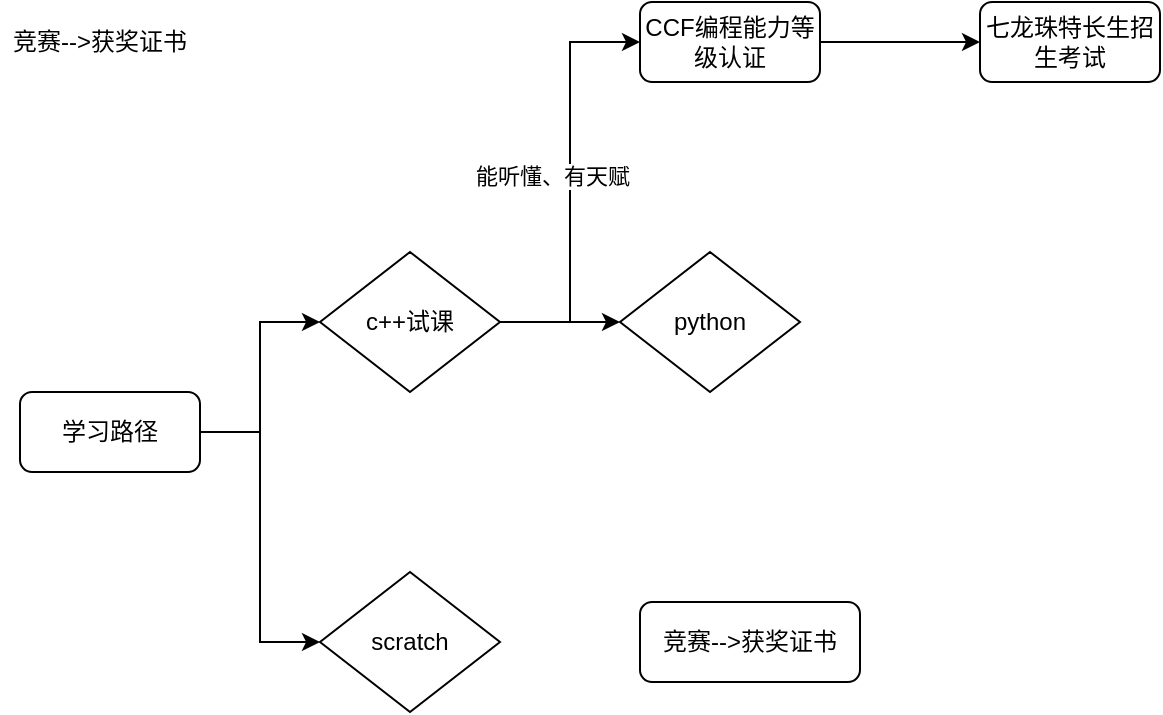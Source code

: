 <mxfile version="26.2.14">
  <diagram name="Page-1" id="52a04d89-c75d-2922-d76d-85b35f80e030">
    <mxGraphModel dx="1170" dy="669" grid="1" gridSize="10" guides="1" tooltips="1" connect="1" arrows="1" fold="1" page="1" pageScale="1" pageWidth="1100" pageHeight="850" background="none" math="0" shadow="0">
      <root>
        <mxCell id="0" />
        <mxCell id="1" parent="0" />
        <mxCell id="OdnS9hcuA0Ocz9xrUDnw-12" style="edgeStyle=orthogonalEdgeStyle;rounded=0;orthogonalLoop=1;jettySize=auto;html=1;entryX=0;entryY=0.5;entryDx=0;entryDy=0;" edge="1" parent="1" source="OdnS9hcuA0Ocz9xrUDnw-1" target="OdnS9hcuA0Ocz9xrUDnw-11">
          <mxGeometry relative="1" as="geometry" />
        </mxCell>
        <mxCell id="OdnS9hcuA0Ocz9xrUDnw-29" style="edgeStyle=orthogonalEdgeStyle;rounded=0;orthogonalLoop=1;jettySize=auto;html=1;entryX=0;entryY=0.5;entryDx=0;entryDy=0;" edge="1" parent="1" source="OdnS9hcuA0Ocz9xrUDnw-1" target="OdnS9hcuA0Ocz9xrUDnw-26">
          <mxGeometry relative="1" as="geometry" />
        </mxCell>
        <mxCell id="OdnS9hcuA0Ocz9xrUDnw-1" value="学习路径" style="rounded=1;whiteSpace=wrap;html=1;" vertex="1" parent="1">
          <mxGeometry x="80" y="230" width="90" height="40" as="geometry" />
        </mxCell>
        <mxCell id="OdnS9hcuA0Ocz9xrUDnw-9" value="竞赛--&amp;gt;获奖证书" style="text;html=1;align=center;verticalAlign=middle;whiteSpace=wrap;rounded=0;" vertex="1" parent="1">
          <mxGeometry x="70" y="40" width="100" height="30" as="geometry" />
        </mxCell>
        <mxCell id="OdnS9hcuA0Ocz9xrUDnw-30" style="edgeStyle=orthogonalEdgeStyle;rounded=0;orthogonalLoop=1;jettySize=auto;html=1;" edge="1" parent="1" source="OdnS9hcuA0Ocz9xrUDnw-11" target="OdnS9hcuA0Ocz9xrUDnw-23">
          <mxGeometry relative="1" as="geometry" />
        </mxCell>
        <mxCell id="OdnS9hcuA0Ocz9xrUDnw-31" style="edgeStyle=orthogonalEdgeStyle;rounded=0;orthogonalLoop=1;jettySize=auto;html=1;entryX=0;entryY=0.5;entryDx=0;entryDy=0;" edge="1" parent="1" source="OdnS9hcuA0Ocz9xrUDnw-11" target="OdnS9hcuA0Ocz9xrUDnw-21">
          <mxGeometry relative="1" as="geometry" />
        </mxCell>
        <mxCell id="OdnS9hcuA0Ocz9xrUDnw-32" value="能听懂、有天赋" style="edgeLabel;html=1;align=center;verticalAlign=middle;resizable=0;points=[];" vertex="1" connectable="0" parent="OdnS9hcuA0Ocz9xrUDnw-31">
          <mxGeometry x="0.034" y="9" relative="1" as="geometry">
            <mxPoint as="offset" />
          </mxGeometry>
        </mxCell>
        <mxCell id="OdnS9hcuA0Ocz9xrUDnw-11" value="c++试课" style="rhombus;whiteSpace=wrap;html=1;" vertex="1" parent="1">
          <mxGeometry x="230" y="160" width="90" height="70" as="geometry" />
        </mxCell>
        <mxCell id="OdnS9hcuA0Ocz9xrUDnw-15" value="竞赛--&amp;gt;获奖证书" style="rounded=1;whiteSpace=wrap;html=1;" vertex="1" parent="1">
          <mxGeometry x="390" y="335" width="110" height="40" as="geometry" />
        </mxCell>
        <mxCell id="OdnS9hcuA0Ocz9xrUDnw-33" style="edgeStyle=orthogonalEdgeStyle;rounded=0;orthogonalLoop=1;jettySize=auto;html=1;entryX=0;entryY=0.5;entryDx=0;entryDy=0;" edge="1" parent="1" source="OdnS9hcuA0Ocz9xrUDnw-21" target="OdnS9hcuA0Ocz9xrUDnw-22">
          <mxGeometry relative="1" as="geometry" />
        </mxCell>
        <mxCell id="OdnS9hcuA0Ocz9xrUDnw-21" value="CCF编程能力等级认证" style="rounded=1;whiteSpace=wrap;html=1;" vertex="1" parent="1">
          <mxGeometry x="390" y="35" width="90" height="40" as="geometry" />
        </mxCell>
        <mxCell id="OdnS9hcuA0Ocz9xrUDnw-22" value="七龙珠特长生招生考试" style="rounded=1;whiteSpace=wrap;html=1;" vertex="1" parent="1">
          <mxGeometry x="560" y="35" width="90" height="40" as="geometry" />
        </mxCell>
        <mxCell id="OdnS9hcuA0Ocz9xrUDnw-23" value="python" style="rhombus;whiteSpace=wrap;html=1;" vertex="1" parent="1">
          <mxGeometry x="380" y="160" width="90" height="70" as="geometry" />
        </mxCell>
        <mxCell id="OdnS9hcuA0Ocz9xrUDnw-26" value="scratch" style="rhombus;whiteSpace=wrap;html=1;" vertex="1" parent="1">
          <mxGeometry x="230" y="320" width="90" height="70" as="geometry" />
        </mxCell>
      </root>
    </mxGraphModel>
  </diagram>
</mxfile>
